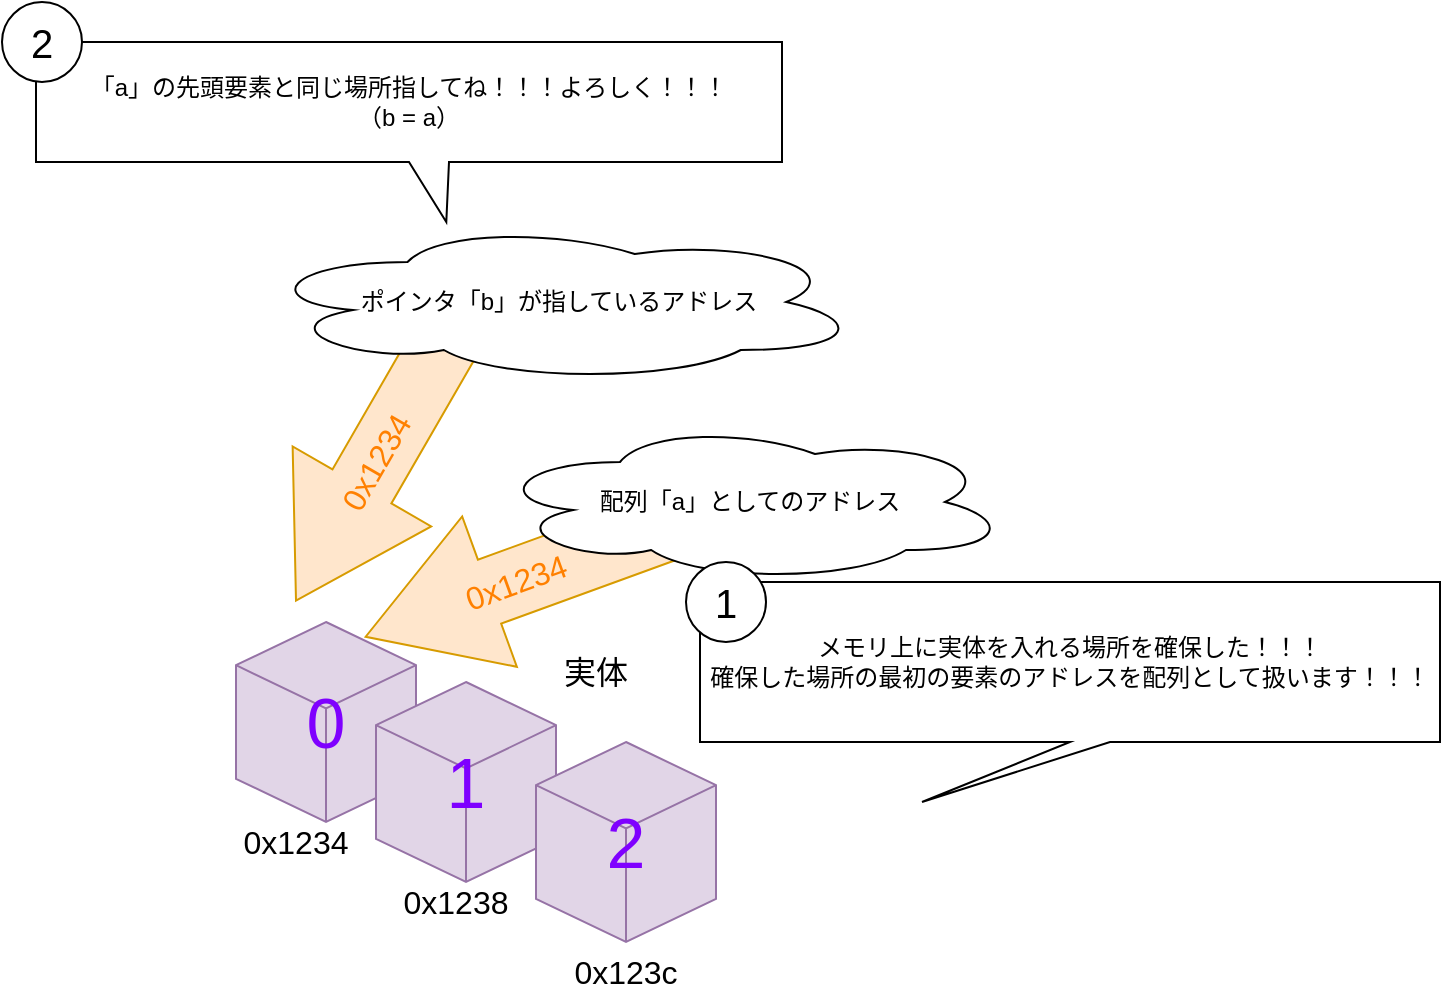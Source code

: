 <mxfile version="21.2.1" type="device">
  <diagram name="Page-1" id="eSwssgBLIuDFszT6_9iT">
    <mxGraphModel dx="846" dy="778" grid="1" gridSize="10" guides="1" tooltips="1" connect="1" arrows="1" fold="1" page="1" pageScale="1" pageWidth="827" pageHeight="1169" math="0" shadow="0">
      <root>
        <mxCell id="0" />
        <mxCell id="1" parent="0" />
        <mxCell id="qlO-poyhB3mKbAM3Pc_K-2" value="0x1238" style="text;html=1;strokeColor=none;fillColor=none;align=center;verticalAlign=middle;whiteSpace=wrap;rounded=0;fontSize=16;" vertex="1" parent="1">
          <mxGeometry x="237" y="525" width="60" height="30" as="geometry" />
        </mxCell>
        <mxCell id="qlO-poyhB3mKbAM3Pc_K-4" value="実体" style="text;html=1;strokeColor=none;fillColor=none;align=center;verticalAlign=middle;whiteSpace=wrap;rounded=0;fontSize=16;" vertex="1" parent="1">
          <mxGeometry x="307" y="410" width="60" height="30" as="geometry" />
        </mxCell>
        <mxCell id="qlO-poyhB3mKbAM3Pc_K-6" value="&lt;font color=&quot;#7f00ff&quot;&gt;&lt;span style=&quot;font-size: 35px;&quot;&gt;0&lt;/span&gt;&lt;/font&gt;" style="html=1;whiteSpace=wrap;shape=isoCube2;backgroundOutline=1;isoAngle=15;fillColor=#e1d5e7;strokeColor=#9673a6;" vertex="1" parent="1">
          <mxGeometry x="157" y="400" width="90" height="100" as="geometry" />
        </mxCell>
        <mxCell id="qlO-poyhB3mKbAM3Pc_K-7" value="&lt;font color=&quot;#7f00ff&quot;&gt;&lt;span style=&quot;font-size: 35px;&quot;&gt;1&lt;/span&gt;&lt;/font&gt;" style="html=1;whiteSpace=wrap;shape=isoCube2;backgroundOutline=1;isoAngle=15;fillColor=#e1d5e7;strokeColor=#9673a6;" vertex="1" parent="1">
          <mxGeometry x="227" y="430" width="90" height="100" as="geometry" />
        </mxCell>
        <mxCell id="qlO-poyhB3mKbAM3Pc_K-8" value="&lt;font color=&quot;#7f00ff&quot;&gt;&lt;span style=&quot;font-size: 35px;&quot;&gt;2&lt;/span&gt;&lt;/font&gt;" style="html=1;whiteSpace=wrap;shape=isoCube2;backgroundOutline=1;isoAngle=15;fillColor=#e1d5e7;strokeColor=#9673a6;" vertex="1" parent="1">
          <mxGeometry x="307" y="460" width="90" height="100" as="geometry" />
        </mxCell>
        <mxCell id="qlO-poyhB3mKbAM3Pc_K-9" value="0x1234" style="text;html=1;strokeColor=none;fillColor=none;align=center;verticalAlign=middle;whiteSpace=wrap;rounded=0;fontSize=16;" vertex="1" parent="1">
          <mxGeometry x="157" y="495" width="60" height="30" as="geometry" />
        </mxCell>
        <mxCell id="qlO-poyhB3mKbAM3Pc_K-10" value="0x123c" style="text;html=1;strokeColor=none;fillColor=none;align=center;verticalAlign=middle;whiteSpace=wrap;rounded=0;fontSize=16;" vertex="1" parent="1">
          <mxGeometry x="322" y="560" width="60" height="30" as="geometry" />
        </mxCell>
        <mxCell id="qlO-poyhB3mKbAM3Pc_K-14" value="0x1234" style="shape=singleArrow;direction=west;whiteSpace=wrap;html=1;arrowWidth=0.425;arrowSize=0.412;fillColor=#ffe6cc;strokeColor=#d79b00;fontSize=16;fontColor=#FF8000;rotation=-20;" vertex="1" parent="1">
          <mxGeometry x="217" y="340" width="160" height="80" as="geometry" />
        </mxCell>
        <mxCell id="qlO-poyhB3mKbAM3Pc_K-16" value="メモリ上に実体を入れる場所を確保した！！！&lt;br&gt;確保した場所の最初の要素のアドレスを配列として扱います！！！" style="shape=callout;whiteSpace=wrap;html=1;perimeter=calloutPerimeter;position2=0.3;" vertex="1" parent="1">
          <mxGeometry x="389" y="380" width="370" height="110" as="geometry" />
        </mxCell>
        <mxCell id="qlO-poyhB3mKbAM3Pc_K-17" value="0x1234" style="shape=singleArrow;direction=west;whiteSpace=wrap;html=1;arrowWidth=0.425;arrowSize=0.412;fillColor=#ffe6cc;strokeColor=#d79b00;fontSize=16;fontColor=#FF8000;rotation=-60;" vertex="1" parent="1">
          <mxGeometry x="147" y="280" width="160" height="80" as="geometry" />
        </mxCell>
        <mxCell id="qlO-poyhB3mKbAM3Pc_K-19" value="配列「a」としてのアドレス" style="ellipse;shape=cloud;whiteSpace=wrap;html=1;" vertex="1" parent="1">
          <mxGeometry x="284" y="300" width="260" height="80" as="geometry" />
        </mxCell>
        <mxCell id="qlO-poyhB3mKbAM3Pc_K-20" value="ポインタ「b」が指しているアドレス" style="ellipse;shape=cloud;whiteSpace=wrap;html=1;" vertex="1" parent="1">
          <mxGeometry x="167" y="200" width="303" height="80" as="geometry" />
        </mxCell>
        <mxCell id="qlO-poyhB3mKbAM3Pc_K-21" value="「a」の先頭要素と同じ場所指してね！！！よろしく！！！&lt;br&gt;（b = a）" style="shape=callout;whiteSpace=wrap;html=1;perimeter=calloutPerimeter;position2=0.55;" vertex="1" parent="1">
          <mxGeometry x="57" y="110" width="373" height="90" as="geometry" />
        </mxCell>
        <mxCell id="qlO-poyhB3mKbAM3Pc_K-22" value="&lt;font style=&quot;font-size: 20px;&quot;&gt;1&lt;/font&gt;" style="ellipse;whiteSpace=wrap;html=1;aspect=fixed;fontSize=20;" vertex="1" parent="1">
          <mxGeometry x="382" y="370" width="40" height="40" as="geometry" />
        </mxCell>
        <mxCell id="qlO-poyhB3mKbAM3Pc_K-24" value="2" style="ellipse;whiteSpace=wrap;html=1;aspect=fixed;fontSize=20;" vertex="1" parent="1">
          <mxGeometry x="40" y="90" width="40" height="40" as="geometry" />
        </mxCell>
      </root>
    </mxGraphModel>
  </diagram>
</mxfile>
